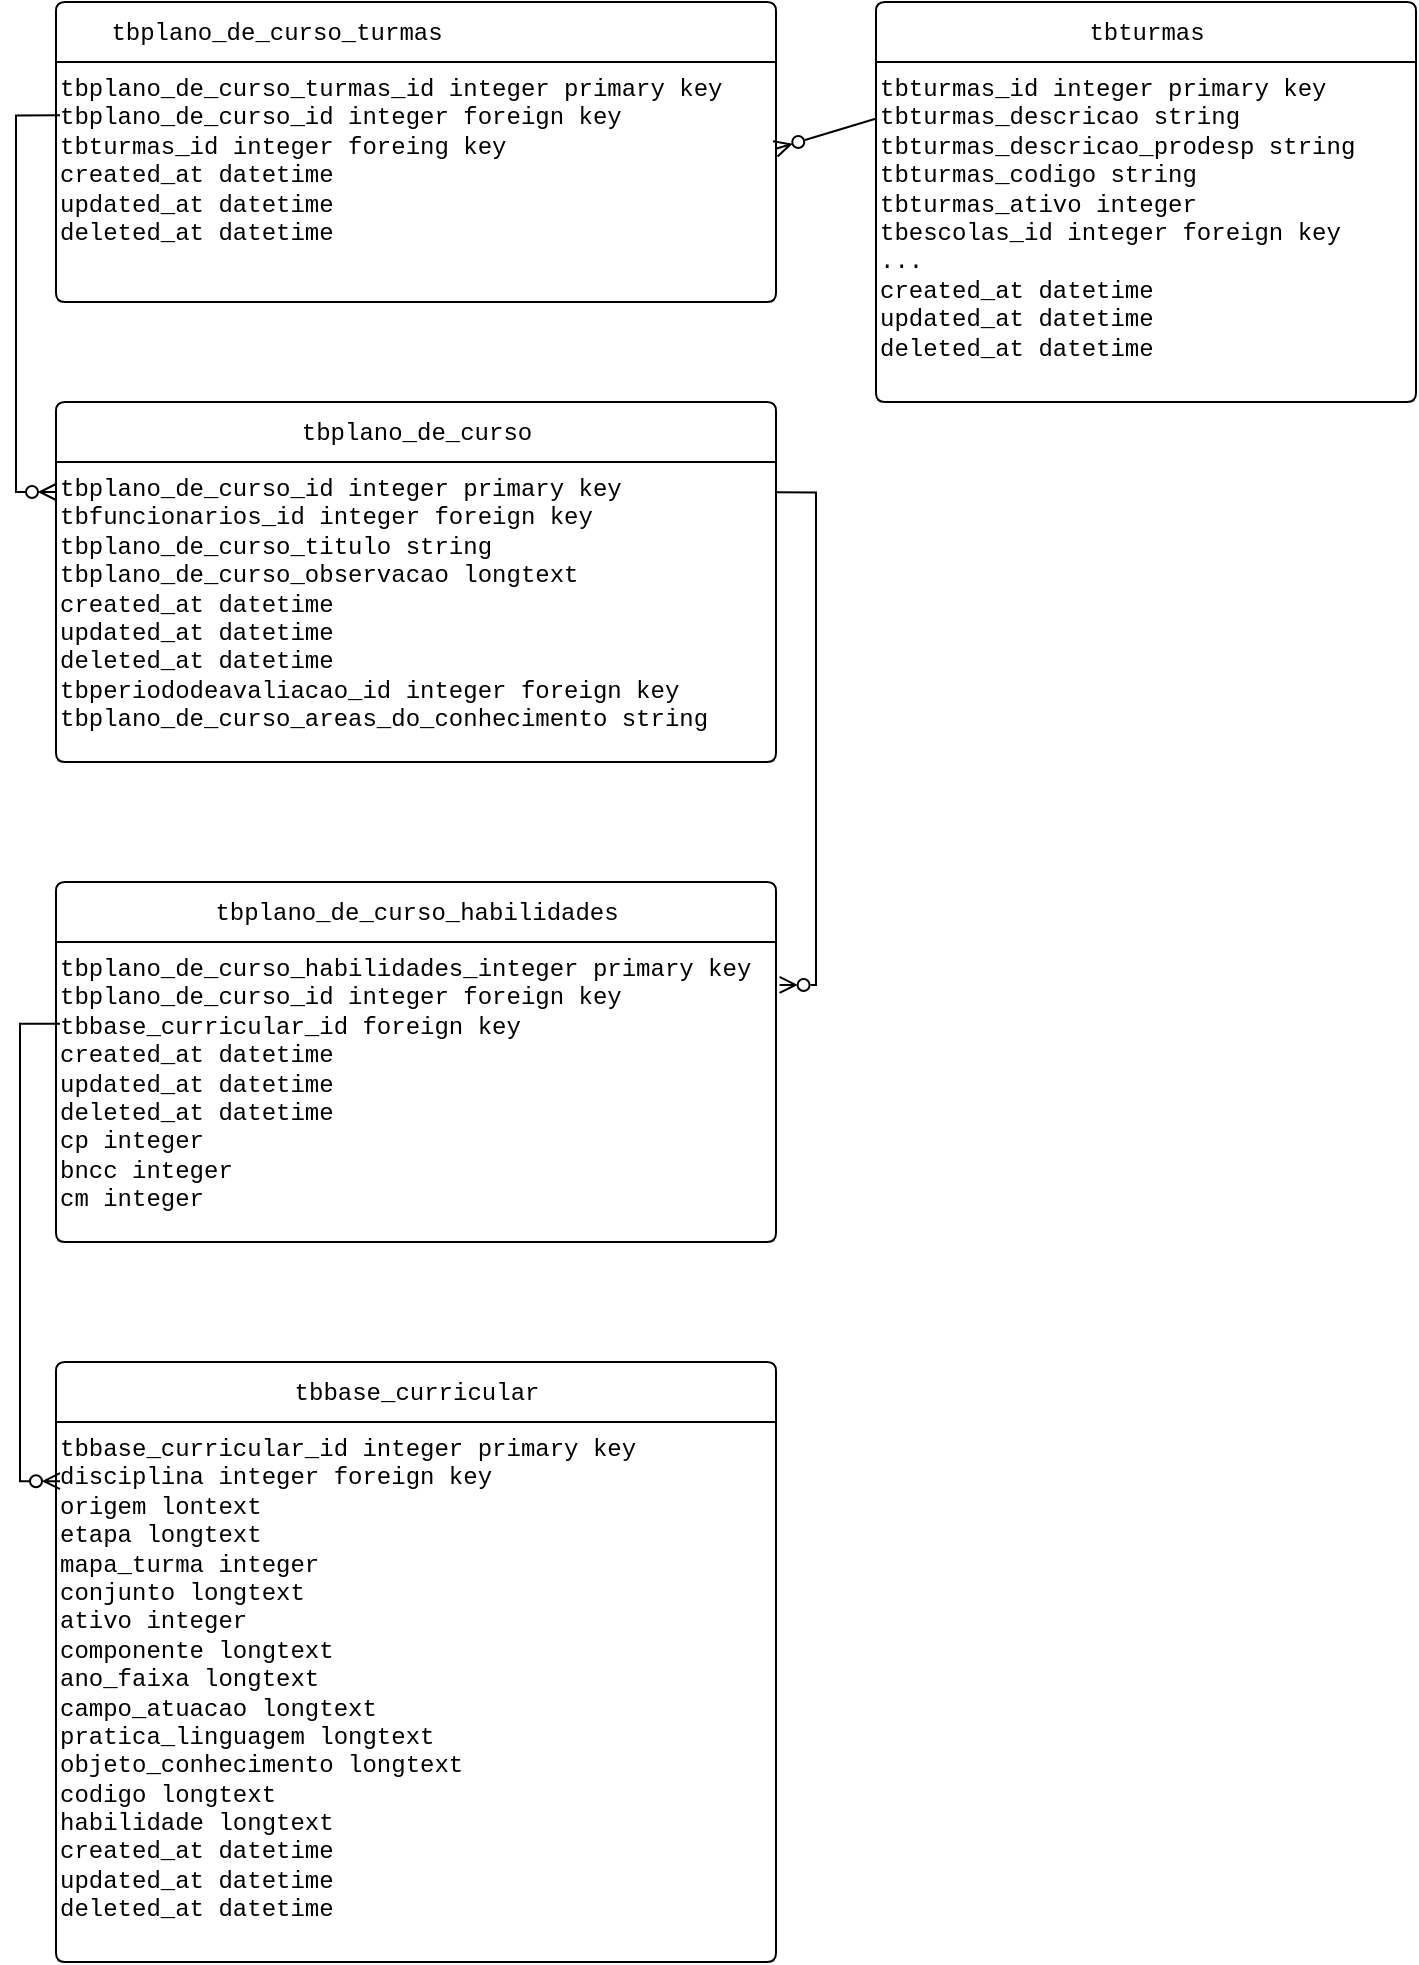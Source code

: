 <mxfile version="21.7.5" type="github">
  <diagram id="R2lEEEUBdFMjLlhIrx00" name="Page-1">
    <mxGraphModel dx="983" dy="2741" grid="1" gridSize="10" guides="1" tooltips="1" connect="1" arrows="1" fold="1" page="1" pageScale="1" pageWidth="850" pageHeight="1100" math="0" shadow="0" extFonts="Permanent Marker^https://fonts.googleapis.com/css?family=Permanent+Marker">
      <root>
        <mxCell id="0" />
        <mxCell id="1" parent="0" />
        <mxCell id="adF5d4ZAmyr8IWEaQVo5-3" style="graphMlID=entity0;gradientDirection=east;shape=swimlane;startSize=30;rounded=1;arcSize=5;collapsible=0;strokeWidth=1.0;swimlaneFillColor=none;" parent="1" vertex="1">
          <mxGeometry x="40" y="-1040" width="360" height="180" as="geometry" />
        </mxCell>
        <mxCell id="adF5d4ZAmyr8IWEaQVo5-4" value="tbplano_de_curso_id integer primary key&lt;br&gt;tbfuncionarios_id integer foreign key&lt;br&gt;tbplano_de_curso_titulo string&amp;nbsp;&lt;br&gt;tbplano_de_curso_observacao longtext&lt;br&gt;created_at datetime&lt;br&gt;updated_at datetime&lt;br&gt;deleted_at datetime&lt;br&gt;tbperiododeavaliacao_id integer foreign key&lt;br&gt;tbplano_de_curso_areas_do_conhecimento string" style="text;html=1;spacing=0;align=left;fontFamily=courier;fontSize=12;fontStyle=0;=center;" parent="adF5d4ZAmyr8IWEaQVo5-3" vertex="1">
          <mxGeometry x="2" y="31.67" width="358" height="148.33" as="geometry" />
        </mxCell>
        <mxCell id="adF5d4ZAmyr8IWEaQVo5-5" value="&lt;font color=&quot;#000000&quot;&gt;tbplano_de_curso&lt;/font&gt;" style="text;html=1;spacing=0;align=center;fontFamily=courier;fontSize=12;fontStyle=0;=center;fontColor=#ffffff" parent="adF5d4ZAmyr8IWEaQVo5-3" vertex="1">
          <mxGeometry y="4" width="360" height="22" as="geometry" />
        </mxCell>
        <mxCell id="adF5d4ZAmyr8IWEaQVo5-6" style="graphMlID=entity0;gradientDirection=east;shape=swimlane;startSize=30;rounded=1;arcSize=5;collapsible=0;fillColor=none;strokeColor=#000000;strokeWidth=1.0;swimlaneFillColor=none;" parent="1" vertex="1">
          <mxGeometry x="40" y="-800" width="360" height="180" as="geometry" />
        </mxCell>
        <mxCell id="adF5d4ZAmyr8IWEaQVo5-7" value="&lt;font color=&quot;#000000&quot;&gt;tbplano_de_curso_habilidades_integer primary key&lt;br&gt;tbplano_de_curso_id integer foreign key&lt;br&gt;tbbase_curricular_id foreign key&lt;br&gt;created_at datetime&lt;br&gt;updated_at datetime&lt;br&gt;deleted_at datetime&lt;br&gt;cp integer&lt;br&gt;bncc integer&lt;br&gt;cm integer&lt;/font&gt;" style="text;html=1;spacing=0;align=left;fontFamily=courier;fontSize=12;fontStyle=0;=center;fontColor=#c4c4c4" parent="adF5d4ZAmyr8IWEaQVo5-6" vertex="1">
          <mxGeometry x="2" y="31.67" width="358" height="157" as="geometry" />
        </mxCell>
        <mxCell id="adF5d4ZAmyr8IWEaQVo5-8" value="&lt;font color=&quot;#000000&quot;&gt;tbplano_de_curso_habilidades&lt;/font&gt;" style="text;html=1;spacing=0;align=center;fontFamily=courier;fontSize=12;fontStyle=0;=center;fontColor=#ffffff" parent="adF5d4ZAmyr8IWEaQVo5-6" vertex="1">
          <mxGeometry y="4" width="360" height="22" as="geometry" />
        </mxCell>
        <mxCell id="adF5d4ZAmyr8IWEaQVo5-12" style="graphMlID=entity0;gradientDirection=east;shape=swimlane;startSize=30;rounded=1;arcSize=5;collapsible=0;fillColor=none;strokeColor=#000000;strokeWidth=1.0;swimlaneFillColor=none;fontColor=#FFFFFF;labelBackgroundColor=none;" parent="1" vertex="1">
          <mxGeometry x="40" y="-560" width="360" height="300" as="geometry" />
        </mxCell>
        <mxCell id="adF5d4ZAmyr8IWEaQVo5-13" value="&lt;font color=&quot;#000000&quot;&gt;tbbase_curricular_id integer primary key&lt;br&gt;disciplina integer foreign key&lt;br&gt;origem lontext&amp;nbsp;&lt;br&gt;etapa longtext&lt;br&gt;mapa_turma integer&lt;br&gt;conjunto longtext&lt;br&gt;ativo integer&lt;br&gt;componente longtext&lt;br&gt;ano_faixa longtext&lt;br&gt;campo_atuacao longtext&lt;br&gt;pratica_linguagem longtext&lt;br&gt;objeto_conhecimento longtext&lt;br&gt;codigo longtext&lt;br&gt;habilidade longtext&lt;br&gt;created_at datetime&lt;br&gt;updated_at datetime&lt;br&gt;deleted_at datetime&lt;span style=&quot;white-space: pre;&quot;&gt;&#x9;&lt;/span&gt;&lt;/font&gt;" style="text;html=1;spacing=0;align=left;fontFamily=courier;fontSize=12;fontStyle=0;=center;fontColor=#c4c4c4" parent="adF5d4ZAmyr8IWEaQVo5-12" vertex="1">
          <mxGeometry x="2" y="31.67" width="358" height="268.33" as="geometry" />
        </mxCell>
        <mxCell id="adF5d4ZAmyr8IWEaQVo5-14" value="&lt;font color=&quot;#000000&quot;&gt;tbbase_curricular&lt;/font&gt;" style="text;html=1;spacing=0;align=center;fontFamily=courier;fontSize=12;fontStyle=0;=center;fontColor=#ffffff" parent="adF5d4ZAmyr8IWEaQVo5-12" vertex="1">
          <mxGeometry y="4" width="360" height="22" as="geometry" />
        </mxCell>
        <mxCell id="Sm0ArnJaxdGeA4s_Hgbe-1" style="edgeStyle=orthogonalEdgeStyle;rounded=0;orthogonalLoop=1;jettySize=auto;html=1;entryX=0;entryY=0.25;entryDx=0;entryDy=0;exitX=0;exitY=0.25;exitDx=0;exitDy=0;endArrow=ERzeroToMany;endFill=0;" edge="1" parent="1" source="QgI2FyBvnnxtlFc-VbqB-7" target="adF5d4ZAmyr8IWEaQVo5-3">
          <mxGeometry relative="1" as="geometry" />
        </mxCell>
        <mxCell id="QgI2FyBvnnxtlFc-VbqB-6" style="graphMlID=entity0;gradientDirection=east;shape=swimlane;startSize=30;rounded=1;arcSize=5;collapsible=0;fillColor=none;strokeColor=#000000;strokeWidth=1.0;swimlaneFillColor=none;fontColor=default;" parent="1" vertex="1">
          <mxGeometry x="40" y="-1240" width="360" height="150" as="geometry" />
        </mxCell>
        <mxCell id="QgI2FyBvnnxtlFc-VbqB-7" value="&lt;font color=&quot;#000000&quot;&gt;tbplano_de_curso_turmas_id integer primary key&lt;br&gt;tbplano_de_curso_id integer foreign key&lt;br&gt;tbturmas_id integer foreing key&lt;br&gt;created_at datetime&lt;br&gt;updated_at datetime&lt;br&gt;deleted_at datetime&lt;/font&gt;" style="text;html=1;spacing=0;align=left;fontFamily=courier;fontSize=12;fontStyle=0;=center;fontColor=#c4c4c4;swimlaneFillColor=none;strokeColor=none;" parent="QgI2FyBvnnxtlFc-VbqB-6" vertex="1">
          <mxGeometry x="2" y="31.67" width="358" height="100" as="geometry" />
        </mxCell>
        <mxCell id="QgI2FyBvnnxtlFc-VbqB-8" value="&lt;font color=&quot;#000000&quot;&gt;tbplano_de_curso_turmas&lt;/font&gt;" style="text;html=1;spacing=0;align=center;fontFamily=courier;fontSize=12;fontStyle=0;=center;fontColor=#ffffff;swimlaneFillColor=none;strokeColor=none;" parent="QgI2FyBvnnxtlFc-VbqB-6" vertex="1">
          <mxGeometry y="4" width="220" height="22" as="geometry" />
        </mxCell>
        <mxCell id="QgI2FyBvnnxtlFc-VbqB-208" style="graphMlID=entity0;gradientDirection=east;shape=swimlane;startSize=30;rounded=1;arcSize=5;collapsible=0;fillColor=none;strokeColor=#000000;strokeWidth=1.0;swimlaneFillColor=none;" parent="1" vertex="1">
          <mxGeometry x="450" y="-1240" width="270" height="200" as="geometry" />
        </mxCell>
        <mxCell id="QgI2FyBvnnxtlFc-VbqB-209" value="&lt;font color=&quot;#000000&quot;&gt;tbturmas_id integer primary key&lt;br&gt;tbturmas_descricao string&amp;nbsp;&lt;br&gt;tbturmas_descricao_prodesp string&lt;br&gt;tbturmas_codigo string&lt;br&gt;tbturmas_ativo integer&amp;nbsp;&lt;br&gt;tbescolas_id integer foreign key&lt;br&gt;...&lt;br&gt;created_at datetime&lt;br&gt;updated_at datetime&lt;br&gt;deleted_at&lt;span style=&quot;white-space: pre;&quot;&gt;&amp;nbsp;datetime&lt;/span&gt;&lt;span style=&quot;white-space: pre;&quot;&gt;&amp;nbsp;&amp;nbsp;&amp;nbsp;&lt;/span&gt;&lt;span style=&quot;white-space: pre;&quot;&gt;&amp;nbsp;&amp;nbsp;&amp;nbsp;&amp;nbsp;&lt;/span&gt;&lt;span style=&quot;white-space: pre;&quot;&gt;&amp;nbsp;&amp;nbsp;&amp;nbsp;&amp;nbsp;&lt;/span&gt;&lt;span style=&quot;white-space: pre;&quot;&gt;&amp;nbsp;&amp;nbsp;&amp;nbsp;&amp;nbsp;&lt;/span&gt;&lt;/font&gt;" style="text;html=1;spacing=0;align=left;fontFamily=courier;fontSize=12;fontStyle=0;=center;fontColor=#c4c4c4" parent="QgI2FyBvnnxtlFc-VbqB-208" vertex="1">
          <mxGeometry x="2" y="31.67" width="258" height="168.33" as="geometry" />
        </mxCell>
        <mxCell id="QgI2FyBvnnxtlFc-VbqB-210" value="&lt;font color=&quot;#000000&quot;&gt;tbturmas&lt;/font&gt;" style="text;html=1;spacing=0;align=center;fontFamily=courier;fontSize=12;fontStyle=0;=center;fontColor=#ffffff" parent="QgI2FyBvnnxtlFc-VbqB-208" vertex="1">
          <mxGeometry y="4" width="270" height="22" as="geometry" />
        </mxCell>
        <mxCell id="XqwjWotS0QNjf_ANXbuY-1" value="" style="endArrow=ERzeroToMany;html=1;rounded=0;exitX=-0.007;exitY=0.158;exitDx=0;exitDy=0;endFill=0;exitPerimeter=0;entryX=0.999;entryY=0.418;entryDx=0;entryDy=0;entryPerimeter=0;" parent="1" edge="1" target="QgI2FyBvnnxtlFc-VbqB-7" source="QgI2FyBvnnxtlFc-VbqB-209">
          <mxGeometry width="50" height="50" relative="1" as="geometry">
            <mxPoint x="-20" y="-1170" as="sourcePoint" />
            <mxPoint x="400" y="-1180" as="targetPoint" />
          </mxGeometry>
        </mxCell>
        <mxCell id="Sm0ArnJaxdGeA4s_Hgbe-5" style="edgeStyle=orthogonalEdgeStyle;rounded=0;orthogonalLoop=1;jettySize=auto;html=1;entryX=1.005;entryY=0.126;entryDx=0;entryDy=0;exitX=1.001;exitY=0.091;exitDx=0;exitDy=0;exitPerimeter=0;entryPerimeter=0;endArrow=ERzeroToMany;endFill=0;" edge="1" parent="1" source="adF5d4ZAmyr8IWEaQVo5-4" target="adF5d4ZAmyr8IWEaQVo5-7">
          <mxGeometry relative="1" as="geometry">
            <Array as="points">
              <mxPoint x="420" y="-995" />
              <mxPoint x="420" y="-749" />
            </Array>
          </mxGeometry>
        </mxCell>
        <mxCell id="Sm0ArnJaxdGeA4s_Hgbe-6" style="edgeStyle=orthogonalEdgeStyle;rounded=0;orthogonalLoop=1;jettySize=auto;html=1;exitX=0;exitY=0.25;exitDx=0;exitDy=0;entryX=0;entryY=0.104;entryDx=0;entryDy=0;entryPerimeter=0;endArrow=ERzeroToMany;endFill=0;" edge="1" parent="1" source="adF5d4ZAmyr8IWEaQVo5-7" target="adF5d4ZAmyr8IWEaQVo5-13">
          <mxGeometry relative="1" as="geometry" />
        </mxCell>
      </root>
    </mxGraphModel>
  </diagram>
</mxfile>
